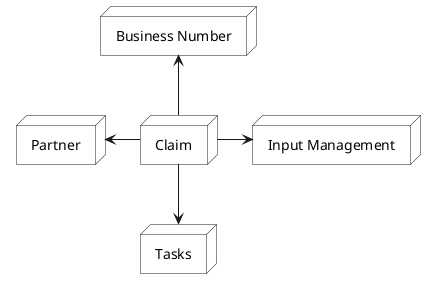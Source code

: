 @startuml
skinparam node {
    BackgroundColor light
    ArrowColor blue
}
skinparam note {
    BackgroundColor light
    BorderColor blue
}
node "Business Number" as bn
node "Partner" as pdv
node "Claim" as main
node "Tasks" as tasks
node "Input Management" as im

main -up-> bn
main -left-> pdv
main -down-> tasks
main -> im
@enduml
